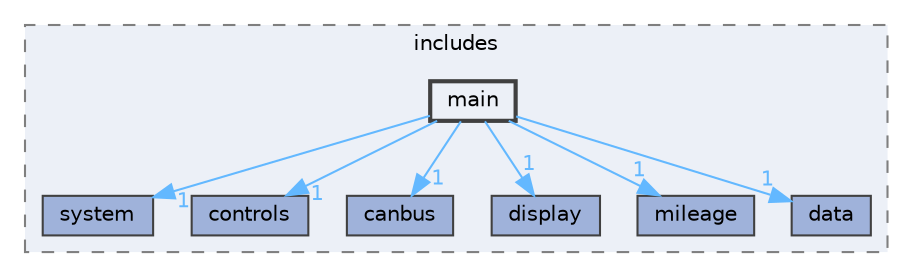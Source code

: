 digraph "app/includes/main"
{
 // LATEX_PDF_SIZE
  bgcolor="transparent";
  edge [fontname=Helvetica,fontsize=10,labelfontname=Helvetica,labelfontsize=10];
  node [fontname=Helvetica,fontsize=10,shape=box,height=0.2,width=0.4];
  compound=true
  subgraph clusterdir_1c5c03227cca0102ee47bee331c2b55d {
    graph [ bgcolor="#ecf0f7", pencolor="grey50", label="includes", fontname=Helvetica,fontsize=10 style="filled,dashed", URL="dir_1c5c03227cca0102ee47bee331c2b55d.html",tooltip=""]
  dir_19ab0ee55ced8854eccf40a7e3845061 [label="system", fillcolor="#9fb2da", color="grey25", style="filled", URL="dir_19ab0ee55ced8854eccf40a7e3845061.html",tooltip=""];
  dir_3225de6caf5a9d4ea39fe6430a4d1d0d [label="controls", fillcolor="#9fb2da", color="grey25", style="filled", URL="dir_3225de6caf5a9d4ea39fe6430a4d1d0d.html",tooltip=""];
  dir_46e52549258292da6ba22fc60aec21f4 [label="canbus", fillcolor="#9fb2da", color="grey25", style="filled", URL="dir_46e52549258292da6ba22fc60aec21f4.html",tooltip=""];
  dir_83bdb2762eafa62fe24a00b103a3c171 [label="display", fillcolor="#9fb2da", color="grey25", style="filled", URL="dir_83bdb2762eafa62fe24a00b103a3c171.html",tooltip=""];
  dir_8a132aab367ddcd63929717e57e1c516 [label="mileage", fillcolor="#9fb2da", color="grey25", style="filled", URL="dir_8a132aab367ddcd63929717e57e1c516.html",tooltip=""];
  dir_c86fb638e604e1fcad97e24482002e2e [label="data", fillcolor="#9fb2da", color="grey25", style="filled", URL="dir_c86fb638e604e1fcad97e24482002e2e.html",tooltip=""];
  dir_83306c9dc01739987acb050d99938567 [label="main", fillcolor="#ecf0f7", color="grey25", style="filled,bold", URL="dir_83306c9dc01739987acb050d99938567.html",tooltip=""];
  }
  dir_83306c9dc01739987acb050d99938567->dir_19ab0ee55ced8854eccf40a7e3845061 [headlabel="1", labeldistance=1.5 headhref="dir_000018_000028.html" href="dir_000018_000028.html" color="steelblue1" fontcolor="steelblue1"];
  dir_83306c9dc01739987acb050d99938567->dir_3225de6caf5a9d4ea39fe6430a4d1d0d [headlabel="1", labeldistance=1.5 headhref="dir_000018_000007.html" href="dir_000018_000007.html" color="steelblue1" fontcolor="steelblue1"];
  dir_83306c9dc01739987acb050d99938567->dir_46e52549258292da6ba22fc60aec21f4 [headlabel="1", labeldistance=1.5 headhref="dir_000018_000004.html" href="dir_000018_000004.html" color="steelblue1" fontcolor="steelblue1"];
  dir_83306c9dc01739987acb050d99938567->dir_83bdb2762eafa62fe24a00b103a3c171 [headlabel="1", labeldistance=1.5 headhref="dir_000018_000012.html" href="dir_000018_000012.html" color="steelblue1" fontcolor="steelblue1"];
  dir_83306c9dc01739987acb050d99938567->dir_8a132aab367ddcd63929717e57e1c516 [headlabel="1", labeldistance=1.5 headhref="dir_000018_000021.html" href="dir_000018_000021.html" color="steelblue1" fontcolor="steelblue1"];
  dir_83306c9dc01739987acb050d99938567->dir_c86fb638e604e1fcad97e24482002e2e [headlabel="1", labeldistance=1.5 headhref="dir_000018_000010.html" href="dir_000018_000010.html" color="steelblue1" fontcolor="steelblue1"];
}
